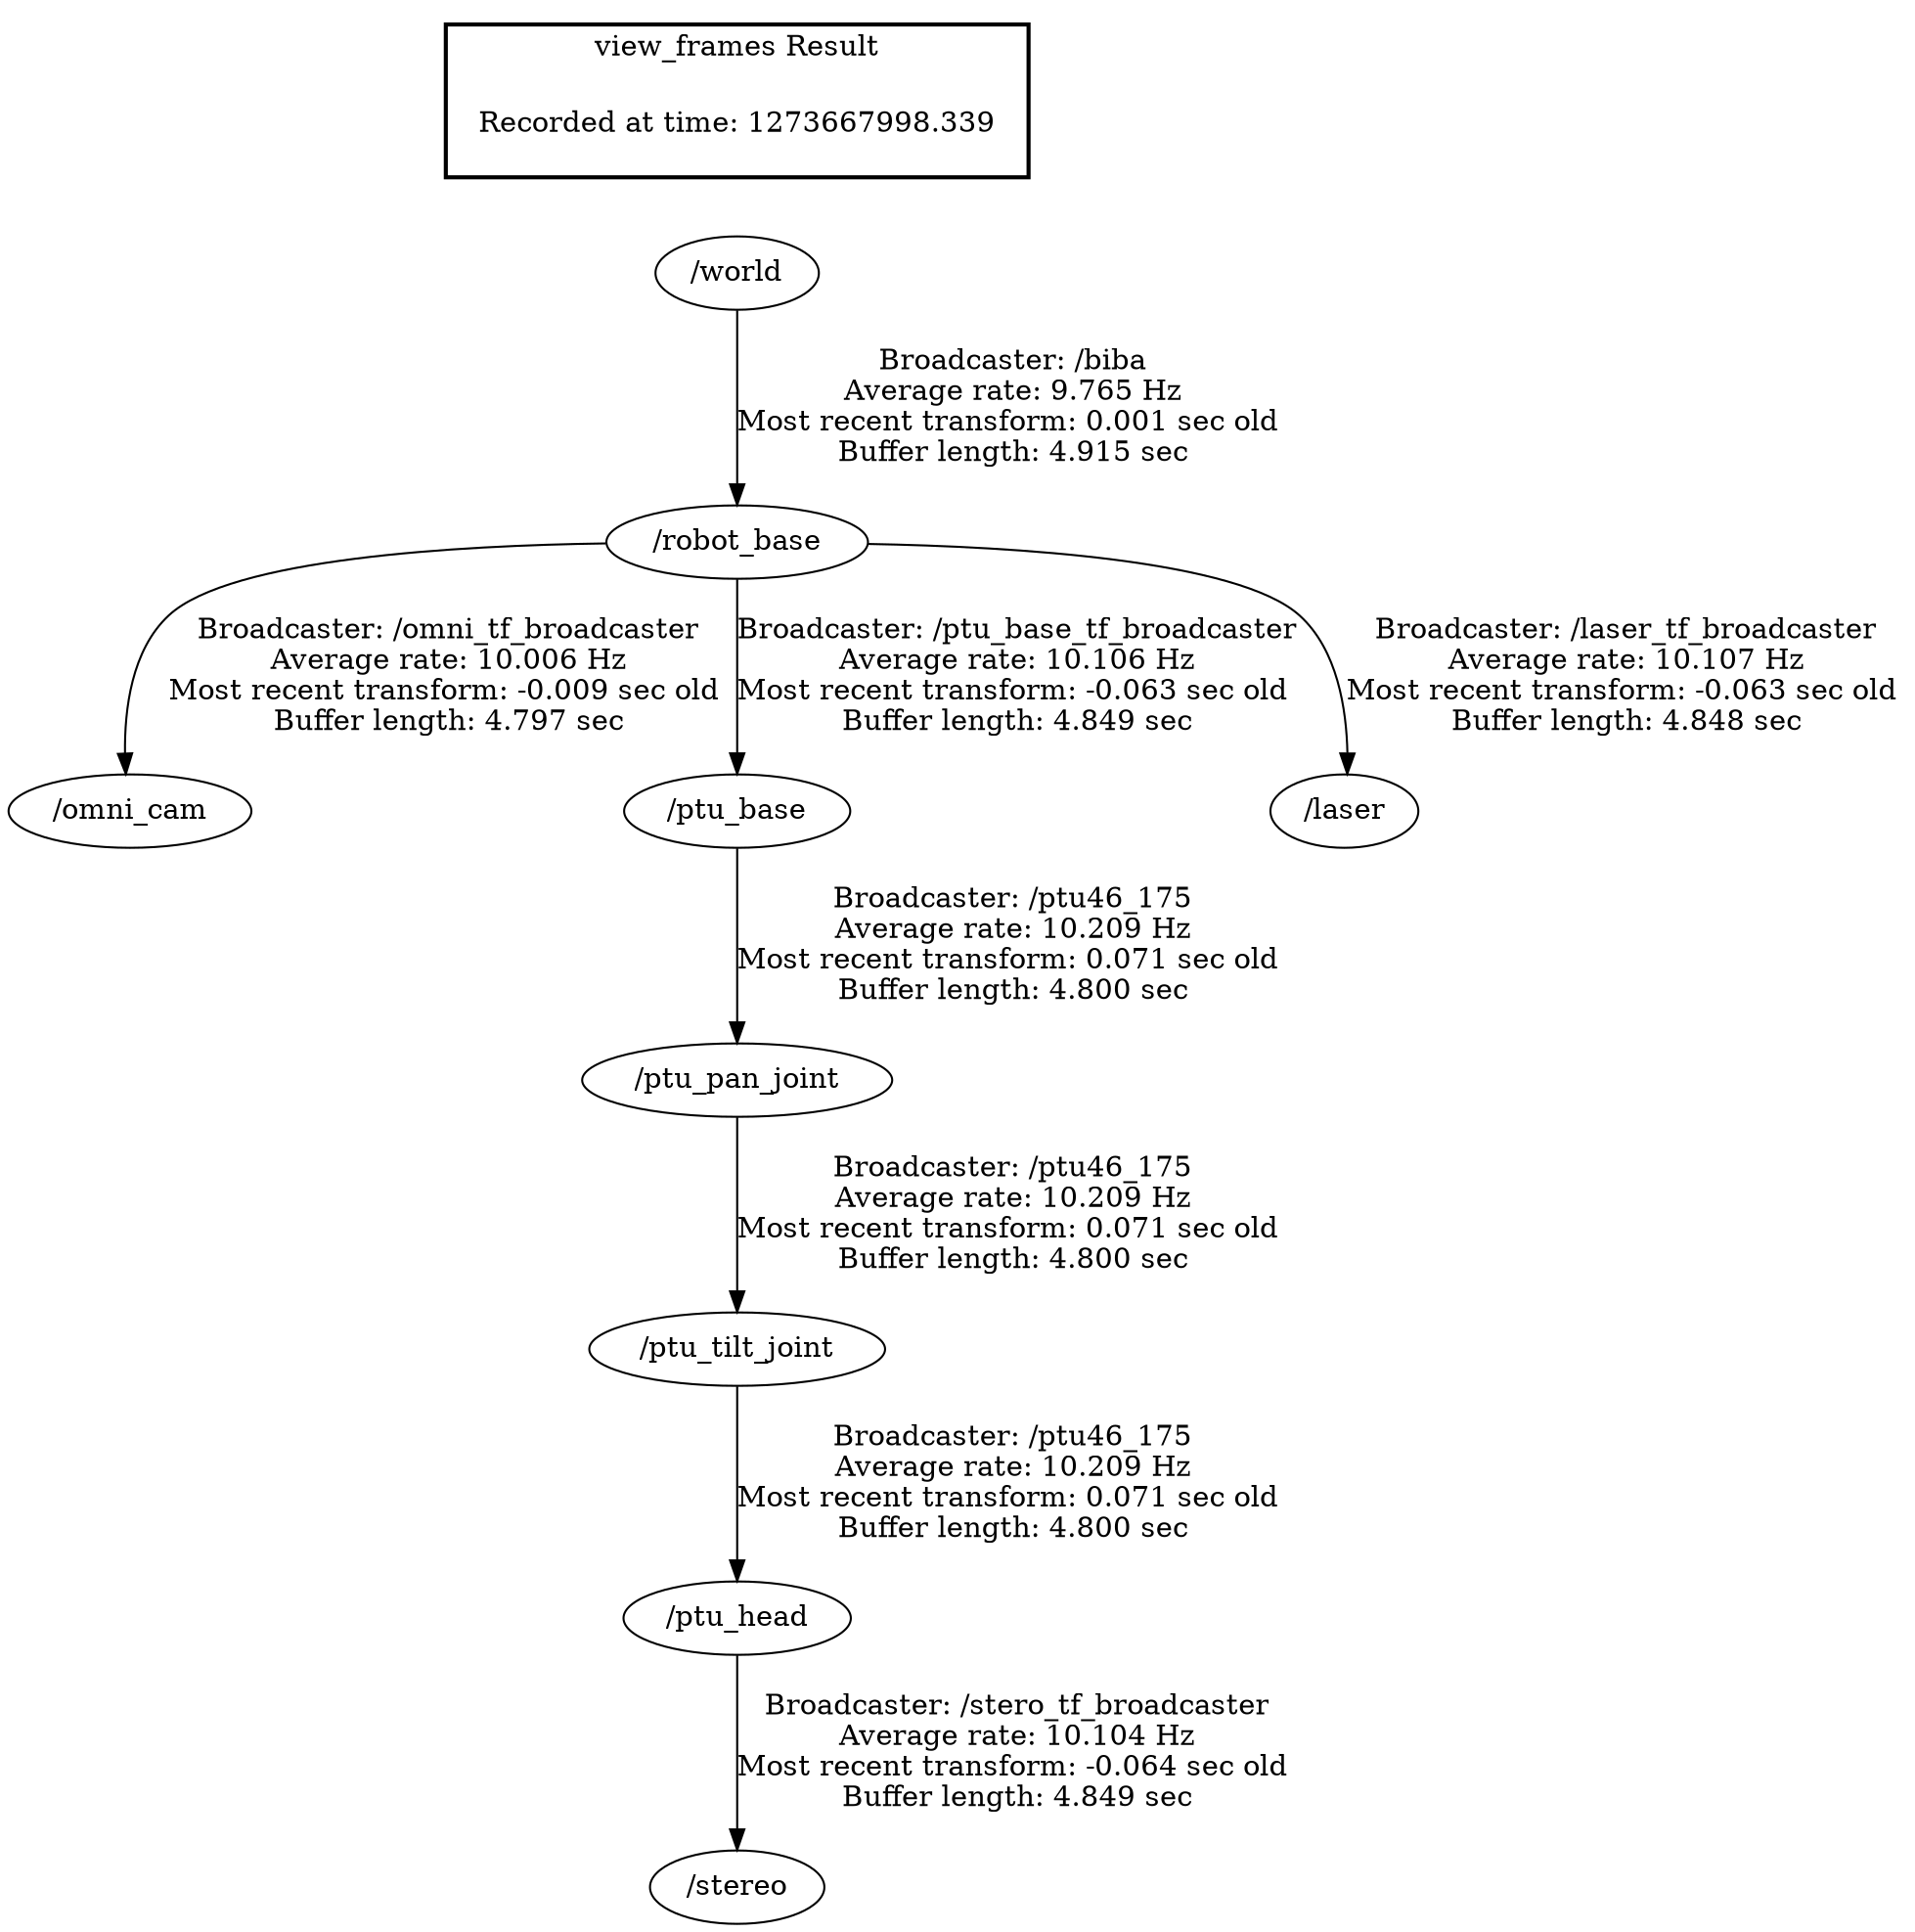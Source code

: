 digraph G {
"/world" -> "/robot_base"[label="Broadcaster: /biba\nAverage rate: 9.765 Hz\nMost recent transform: 0.001 sec old \nBuffer length: 4.915 sec\n"];
"/robot_base" -> "/omni_cam"[label="Broadcaster: /omni_tf_broadcaster\nAverage rate: 10.006 Hz\nMost recent transform: -0.009 sec old \nBuffer length: 4.797 sec\n"];
"/robot_base" -> "/ptu_base"[label="Broadcaster: /ptu_base_tf_broadcaster\nAverage rate: 10.106 Hz\nMost recent transform: -0.063 sec old \nBuffer length: 4.849 sec\n"];
"/ptu_head" -> "/stereo"[label="Broadcaster: /stero_tf_broadcaster\nAverage rate: 10.104 Hz\nMost recent transform: -0.064 sec old \nBuffer length: 4.849 sec\n"];
"/ptu_tilt_joint" -> "/ptu_head"[label="Broadcaster: /ptu46_175\nAverage rate: 10.209 Hz\nMost recent transform: 0.071 sec old \nBuffer length: 4.800 sec\n"];
"/robot_base" -> "/laser"[label="Broadcaster: /laser_tf_broadcaster\nAverage rate: 10.107 Hz\nMost recent transform: -0.063 sec old \nBuffer length: 4.848 sec\n"];
"/ptu_pan_joint" -> "/ptu_tilt_joint"[label="Broadcaster: /ptu46_175\nAverage rate: 10.209 Hz\nMost recent transform: 0.071 sec old \nBuffer length: 4.800 sec\n"];
"/ptu_base" -> "/ptu_pan_joint"[label="Broadcaster: /ptu46_175\nAverage rate: 10.209 Hz\nMost recent transform: 0.071 sec old \nBuffer length: 4.800 sec\n"];
edge [style=invis];
 subgraph cluster_legend { style=bold; color=black; label ="view_frames Result";
"Recorded at time: 1273667998.339"[ shape=plaintext ] ;
 }->"/world";
}